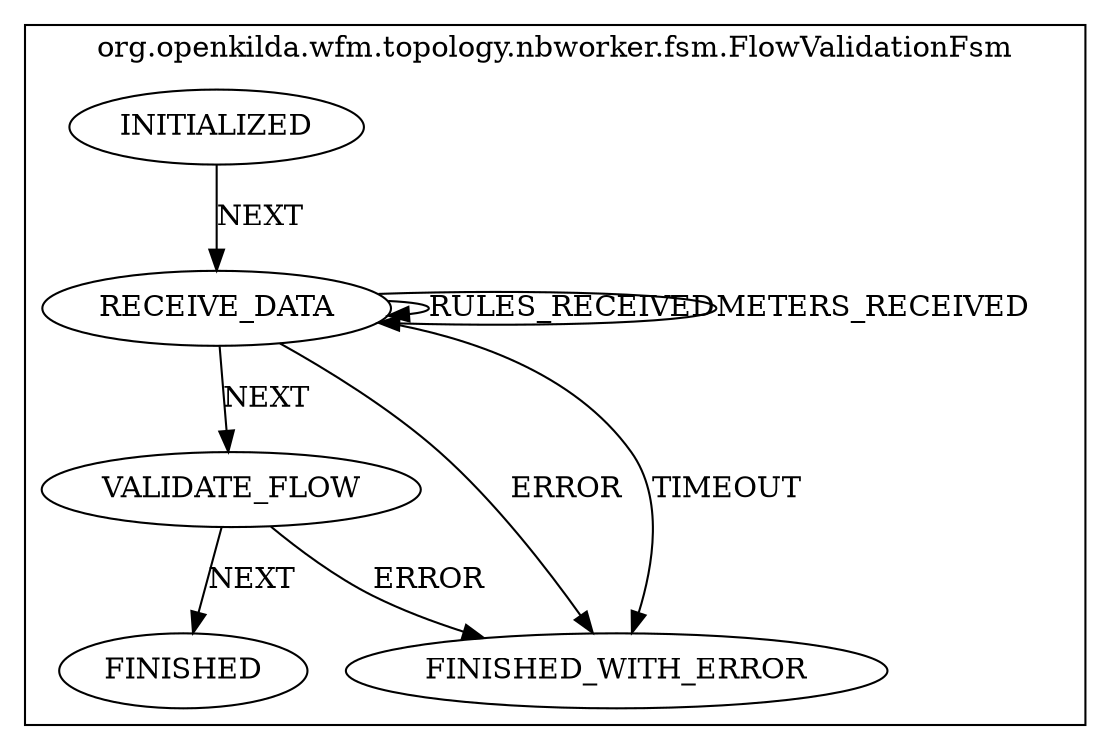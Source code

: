 digraph {
    compound=true;
    subgraph cluster_StateMachine {
    label="org.openkilda.wfm.topology.nbworker.fsm.FlowValidationFsm";
    RECEIVE_DATA [label="RECEIVE_DATA"];
    INITIALIZED [label="INITIALIZED"];
    VALIDATE_FLOW [label="VALIDATE_FLOW"];
    FINISHED_WITH_ERROR [label="FINISHED_WITH_ERROR"];
    FINISHED [label="FINISHED"];

    RECEIVE_DATA -> RECEIVE_DATA [ label="RULES_RECEIVED"];
    RECEIVE_DATA -> RECEIVE_DATA [ label="METERS_RECEIVED"];
    RECEIVE_DATA -> FINISHED_WITH_ERROR [ label="ERROR"];
    RECEIVE_DATA -> FINISHED_WITH_ERROR [ label="TIMEOUT"];
    RECEIVE_DATA -> VALIDATE_FLOW [ label="NEXT"];
    INITIALIZED -> RECEIVE_DATA [ label="NEXT"];
    VALIDATE_FLOW -> FINISHED_WITH_ERROR [ label="ERROR"];
    VALIDATE_FLOW -> FINISHED [ label="NEXT"];}}
